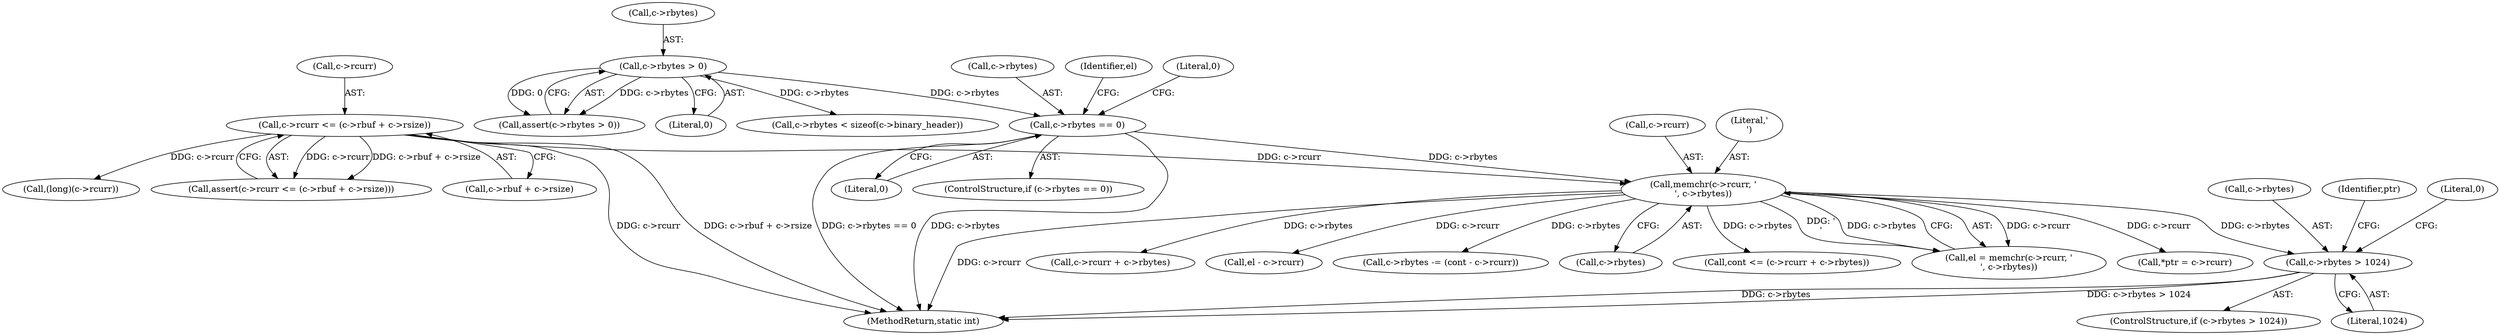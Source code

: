 digraph "0_memcached_d9cd01ede97f4145af9781d448c62a3318952719@pointer" {
"1000497" [label="(Call,c->rbytes > 1024)"];
"1000484" [label="(Call,memchr(c->rcurr, '\n', c->rbytes))"];
"1000115" [label="(Call,c->rcurr <= (c->rbuf + c->rsize))"];
"1000475" [label="(Call,c->rbytes == 0)"];
"1000127" [label="(Call,c->rbytes > 0)"];
"1000561" [label="(Call,cont <= (c->rcurr + c->rbytes))"];
"1000496" [label="(ControlStructure,if (c->rbytes > 1024))"];
"1000116" [label="(Call,c->rcurr)"];
"1000497" [label="(Call,c->rbytes > 1024)"];
"1000479" [label="(Literal,0)"];
"1000482" [label="(Call,el = memchr(c->rcurr, '\n', c->rbytes))"];
"1000504" [label="(Call,*ptr = c->rcurr)"];
"1000563" [label="(Call,c->rcurr + c->rbytes)"];
"1000476" [label="(Call,c->rbytes)"];
"1000114" [label="(Call,assert(c->rcurr <= (c->rbuf + c->rsize)))"];
"1000498" [label="(Call,c->rbytes)"];
"1000115" [label="(Call,c->rcurr <= (c->rbuf + c->rsize))"];
"1000475" [label="(Call,c->rbytes == 0)"];
"1000127" [label="(Call,c->rbytes > 0)"];
"1000119" [label="(Call,c->rbuf + c->rsize)"];
"1000603" [label="(MethodReturn,static int)"];
"1000541" [label="(Call,el - c->rcurr)"];
"1000483" [label="(Identifier,el)"];
"1000131" [label="(Literal,0)"];
"1000211" [label="(Call,(long)(c->rcurr))"];
"1000575" [label="(Call,c->rbytes -= (cont - c->rcurr))"];
"1000485" [label="(Call,c->rcurr)"];
"1000489" [label="(Call,c->rbytes)"];
"1000128" [label="(Call,c->rbytes)"];
"1000505" [label="(Identifier,ptr)"];
"1000481" [label="(Literal,0)"];
"1000532" [label="(Literal,0)"];
"1000195" [label="(Call,c->rbytes < sizeof(c->binary_header))"];
"1000501" [label="(Literal,1024)"];
"1000484" [label="(Call,memchr(c->rcurr, '\n', c->rbytes))"];
"1000474" [label="(ControlStructure,if (c->rbytes == 0))"];
"1000126" [label="(Call,assert(c->rbytes > 0))"];
"1000488" [label="(Literal,'\n')"];
"1000497" -> "1000496"  [label="AST: "];
"1000497" -> "1000501"  [label="CFG: "];
"1000498" -> "1000497"  [label="AST: "];
"1000501" -> "1000497"  [label="AST: "];
"1000505" -> "1000497"  [label="CFG: "];
"1000532" -> "1000497"  [label="CFG: "];
"1000497" -> "1000603"  [label="DDG: c->rbytes"];
"1000497" -> "1000603"  [label="DDG: c->rbytes > 1024"];
"1000484" -> "1000497"  [label="DDG: c->rbytes"];
"1000484" -> "1000482"  [label="AST: "];
"1000484" -> "1000489"  [label="CFG: "];
"1000485" -> "1000484"  [label="AST: "];
"1000488" -> "1000484"  [label="AST: "];
"1000489" -> "1000484"  [label="AST: "];
"1000482" -> "1000484"  [label="CFG: "];
"1000484" -> "1000603"  [label="DDG: c->rcurr"];
"1000484" -> "1000482"  [label="DDG: c->rcurr"];
"1000484" -> "1000482"  [label="DDG: '\n'"];
"1000484" -> "1000482"  [label="DDG: c->rbytes"];
"1000115" -> "1000484"  [label="DDG: c->rcurr"];
"1000475" -> "1000484"  [label="DDG: c->rbytes"];
"1000484" -> "1000504"  [label="DDG: c->rcurr"];
"1000484" -> "1000541"  [label="DDG: c->rcurr"];
"1000484" -> "1000561"  [label="DDG: c->rbytes"];
"1000484" -> "1000563"  [label="DDG: c->rbytes"];
"1000484" -> "1000575"  [label="DDG: c->rbytes"];
"1000115" -> "1000114"  [label="AST: "];
"1000115" -> "1000119"  [label="CFG: "];
"1000116" -> "1000115"  [label="AST: "];
"1000119" -> "1000115"  [label="AST: "];
"1000114" -> "1000115"  [label="CFG: "];
"1000115" -> "1000603"  [label="DDG: c->rbuf + c->rsize"];
"1000115" -> "1000603"  [label="DDG: c->rcurr"];
"1000115" -> "1000114"  [label="DDG: c->rcurr"];
"1000115" -> "1000114"  [label="DDG: c->rbuf + c->rsize"];
"1000115" -> "1000211"  [label="DDG: c->rcurr"];
"1000475" -> "1000474"  [label="AST: "];
"1000475" -> "1000479"  [label="CFG: "];
"1000476" -> "1000475"  [label="AST: "];
"1000479" -> "1000475"  [label="AST: "];
"1000481" -> "1000475"  [label="CFG: "];
"1000483" -> "1000475"  [label="CFG: "];
"1000475" -> "1000603"  [label="DDG: c->rbytes"];
"1000475" -> "1000603"  [label="DDG: c->rbytes == 0"];
"1000127" -> "1000475"  [label="DDG: c->rbytes"];
"1000127" -> "1000126"  [label="AST: "];
"1000127" -> "1000131"  [label="CFG: "];
"1000128" -> "1000127"  [label="AST: "];
"1000131" -> "1000127"  [label="AST: "];
"1000126" -> "1000127"  [label="CFG: "];
"1000127" -> "1000126"  [label="DDG: c->rbytes"];
"1000127" -> "1000126"  [label="DDG: 0"];
"1000127" -> "1000195"  [label="DDG: c->rbytes"];
}

